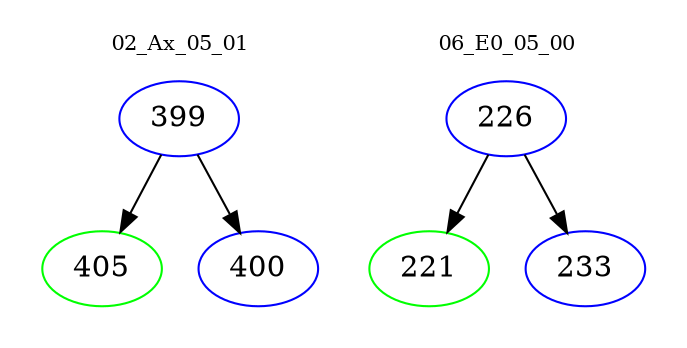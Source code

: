digraph{
subgraph cluster_0 {
color = white
label = "02_Ax_05_01";
fontsize=10;
T0_399 [label="399", color="blue"]
T0_399 -> T0_405 [color="black"]
T0_405 [label="405", color="green"]
T0_399 -> T0_400 [color="black"]
T0_400 [label="400", color="blue"]
}
subgraph cluster_1 {
color = white
label = "06_E0_05_00";
fontsize=10;
T1_226 [label="226", color="blue"]
T1_226 -> T1_221 [color="black"]
T1_221 [label="221", color="green"]
T1_226 -> T1_233 [color="black"]
T1_233 [label="233", color="blue"]
}
}
